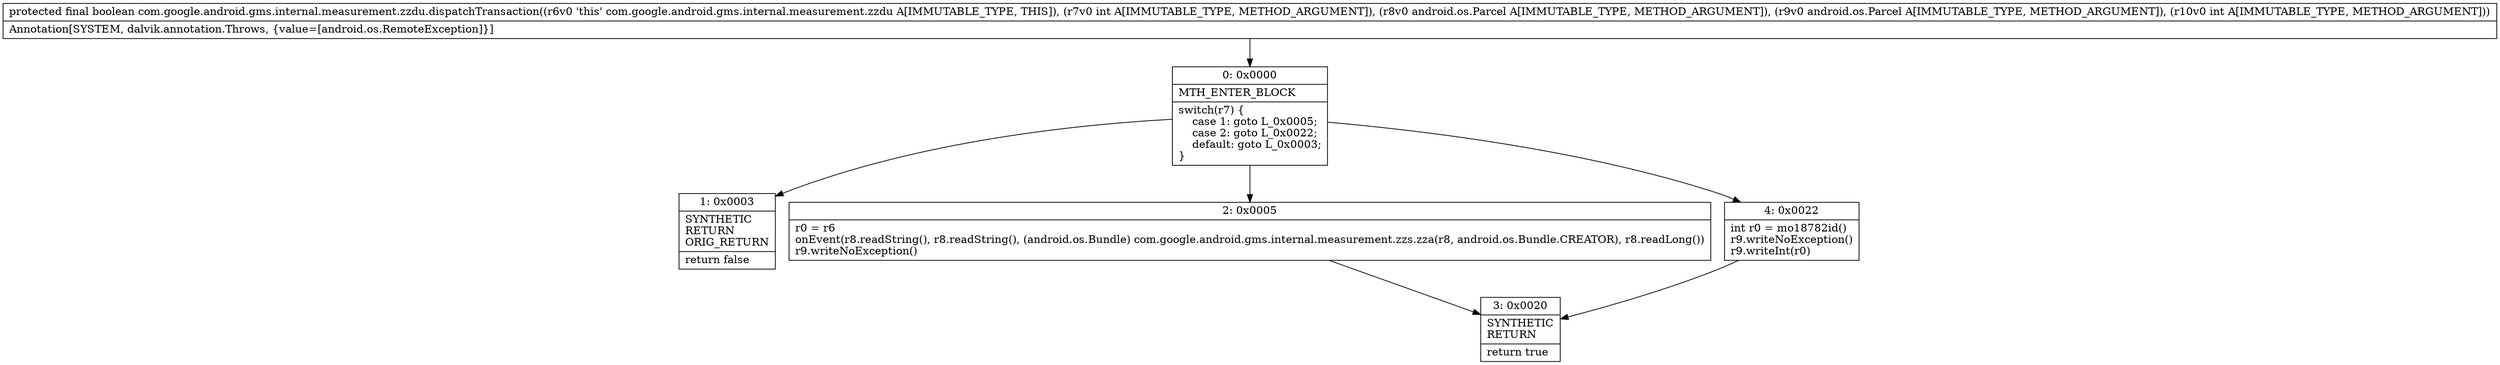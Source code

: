 digraph "CFG forcom.google.android.gms.internal.measurement.zzdu.dispatchTransaction(ILandroid\/os\/Parcel;Landroid\/os\/Parcel;I)Z" {
Node_0 [shape=record,label="{0\:\ 0x0000|MTH_ENTER_BLOCK\l|switch(r7) \{\l    case 1: goto L_0x0005;\l    case 2: goto L_0x0022;\l    default: goto L_0x0003;\l\}\l}"];
Node_1 [shape=record,label="{1\:\ 0x0003|SYNTHETIC\lRETURN\lORIG_RETURN\l|return false\l}"];
Node_2 [shape=record,label="{2\:\ 0x0005|r0 = r6\lonEvent(r8.readString(), r8.readString(), (android.os.Bundle) com.google.android.gms.internal.measurement.zzs.zza(r8, android.os.Bundle.CREATOR), r8.readLong())\lr9.writeNoException()\l}"];
Node_3 [shape=record,label="{3\:\ 0x0020|SYNTHETIC\lRETURN\l|return true\l}"];
Node_4 [shape=record,label="{4\:\ 0x0022|int r0 = mo18782id()\lr9.writeNoException()\lr9.writeInt(r0)\l}"];
MethodNode[shape=record,label="{protected final boolean com.google.android.gms.internal.measurement.zzdu.dispatchTransaction((r6v0 'this' com.google.android.gms.internal.measurement.zzdu A[IMMUTABLE_TYPE, THIS]), (r7v0 int A[IMMUTABLE_TYPE, METHOD_ARGUMENT]), (r8v0 android.os.Parcel A[IMMUTABLE_TYPE, METHOD_ARGUMENT]), (r9v0 android.os.Parcel A[IMMUTABLE_TYPE, METHOD_ARGUMENT]), (r10v0 int A[IMMUTABLE_TYPE, METHOD_ARGUMENT]))  | Annotation[SYSTEM, dalvik.annotation.Throws, \{value=[android.os.RemoteException]\}]\l}"];
MethodNode -> Node_0;
Node_0 -> Node_1;
Node_0 -> Node_2;
Node_0 -> Node_4;
Node_2 -> Node_3;
Node_4 -> Node_3;
}

